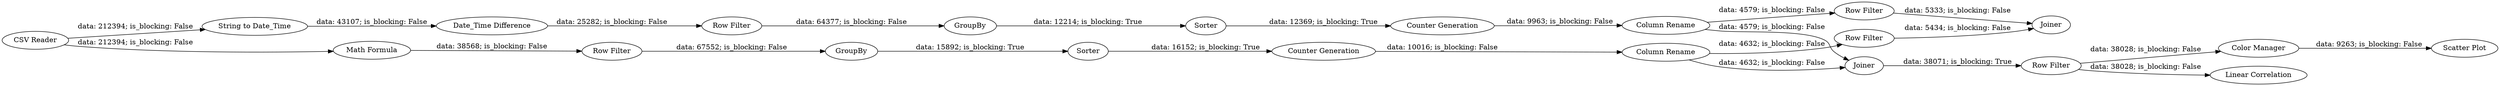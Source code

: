 digraph {
	"3840674605329009002_24" [label=Joiner]
	"-3458941521151010318_11" [label=Sorter]
	"8986374291577784451_16" [label="Column Rename"]
	"-3458941521151010318_15" [label="Counter Generation"]
	"3840674605329009002_20" [label="Color Manager"]
	"3840674605329009002_3" [label="Math Formula"]
	"-3458941521151010318_10" [label=GroupBy]
	"3840674605329009002_8" [label="Date_Time Difference"]
	"8986374291577784451_4" [label=GroupBy]
	"-3458941521151010318_17" [label="Column Rename"]
	"3840674605329009002_1" [label="CSV Reader"]
	"3840674605329009002_6" [label="Row Filter"]
	"3840674605329009002_12" [label="Row Filter"]
	"8986374291577784451_5" [label=Sorter]
	"-3458941521151010318_9" [label="Row Filter"]
	"8986374291577784451_2" [label="Row Filter"]
	"8986374291577784451_14" [label="Counter Generation"]
	"3840674605329009002_21" [label="Linear Correlation"]
	"3840674605329009002_18" [label="Scatter Plot"]
	"3840674605329009002_19" [label="Row Filter"]
	"3840674605329009002_7" [label="String to Date_Time"]
	"3840674605329009002_13" [label=Joiner]
	"-3458941521151010318_15" -> "-3458941521151010318_17" [label="data: 9963; is_blocking: False"]
	"3840674605329009002_7" -> "3840674605329009002_8" [label="data: 43107; is_blocking: False"]
	"3840674605329009002_20" -> "3840674605329009002_18" [label="data: 9263; is_blocking: False"]
	"8986374291577784451_5" -> "8986374291577784451_14" [label="data: 16152; is_blocking: True"]
	"3840674605329009002_12" -> "3840674605329009002_24" [label="data: 5333; is_blocking: False"]
	"-3458941521151010318_17" -> "3840674605329009002_13" [label="data: 4579; is_blocking: False"]
	"3840674605329009002_3" -> "8986374291577784451_2" [label="data: 38568; is_blocking: False"]
	"3840674605329009002_19" -> "3840674605329009002_21" [label="data: 38028; is_blocking: False"]
	"3840674605329009002_8" -> "-3458941521151010318_9" [label="data: 25282; is_blocking: False"]
	"8986374291577784451_16" -> "3840674605329009002_6" [label="data: 4632; is_blocking: False"]
	"-3458941521151010318_10" -> "-3458941521151010318_11" [label="data: 12214; is_blocking: True"]
	"3840674605329009002_19" -> "3840674605329009002_20" [label="data: 38028; is_blocking: False"]
	"-3458941521151010318_17" -> "3840674605329009002_12" [label="data: 4579; is_blocking: False"]
	"3840674605329009002_1" -> "3840674605329009002_7" [label="data: 212394; is_blocking: False"]
	"8986374291577784451_16" -> "3840674605329009002_13" [label="data: 4632; is_blocking: False"]
	"8986374291577784451_14" -> "8986374291577784451_16" [label="data: 10016; is_blocking: False"]
	"8986374291577784451_2" -> "8986374291577784451_4" [label="data: 67552; is_blocking: False"]
	"-3458941521151010318_11" -> "-3458941521151010318_15" [label="data: 12369; is_blocking: True"]
	"3840674605329009002_6" -> "3840674605329009002_24" [label="data: 5434; is_blocking: False"]
	"3840674605329009002_13" -> "3840674605329009002_19" [label="data: 38071; is_blocking: True"]
	"8986374291577784451_4" -> "8986374291577784451_5" [label="data: 15892; is_blocking: True"]
	"3840674605329009002_1" -> "3840674605329009002_3" [label="data: 212394; is_blocking: False"]
	"-3458941521151010318_9" -> "-3458941521151010318_10" [label="data: 64377; is_blocking: False"]
	rankdir=LR
}
